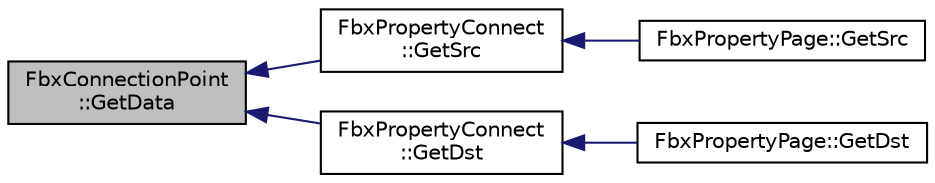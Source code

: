 digraph "FbxConnectionPoint::GetData"
{
  edge [fontname="Helvetica",fontsize="10",labelfontname="Helvetica",labelfontsize="10"];
  node [fontname="Helvetica",fontsize="10",shape=record];
  rankdir="LR";
  Node53 [label="FbxConnectionPoint\l::GetData",height=0.2,width=0.4,color="black", fillcolor="grey75", style="filled", fontcolor="black"];
  Node53 -> Node54 [dir="back",color="midnightblue",fontsize="10",style="solid",fontname="Helvetica"];
  Node54 [label="FbxPropertyConnect\l::GetSrc",height=0.2,width=0.4,color="black", fillcolor="white", style="filled",URL="$class_fbx_property_connect.html#a7e32cdbf1b598eb7d187af169b9939e1"];
  Node54 -> Node55 [dir="back",color="midnightblue",fontsize="10",style="solid",fontname="Helvetica"];
  Node55 [label="FbxPropertyPage::GetSrc",height=0.2,width=0.4,color="black", fillcolor="white", style="filled",URL="$class_fbx_property_page.html#aafbff3be58063db0f4c08fc020ad5eb8"];
  Node53 -> Node56 [dir="back",color="midnightblue",fontsize="10",style="solid",fontname="Helvetica"];
  Node56 [label="FbxPropertyConnect\l::GetDst",height=0.2,width=0.4,color="black", fillcolor="white", style="filled",URL="$class_fbx_property_connect.html#a69c1a55bfdeeb234e4ab2f344ac8d70f"];
  Node56 -> Node57 [dir="back",color="midnightblue",fontsize="10",style="solid",fontname="Helvetica"];
  Node57 [label="FbxPropertyPage::GetDst",height=0.2,width=0.4,color="black", fillcolor="white", style="filled",URL="$class_fbx_property_page.html#af13a1f816102911f882837c77caa4d38"];
}
